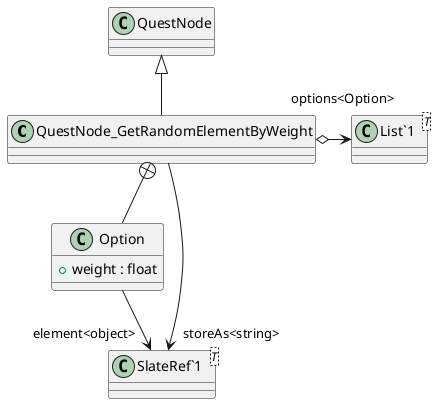 @startuml
class QuestNode_GetRandomElementByWeight {
}
class Option {
    + weight : float
}
class "SlateRef`1"<T> {
}
class "List`1"<T> {
}
QuestNode <|-- QuestNode_GetRandomElementByWeight
QuestNode_GetRandomElementByWeight --> "storeAs<string>" "SlateRef`1"
QuestNode_GetRandomElementByWeight o-> "options<Option>" "List`1"
QuestNode_GetRandomElementByWeight +-- Option
Option --> "element<object>" "SlateRef`1"
@enduml
